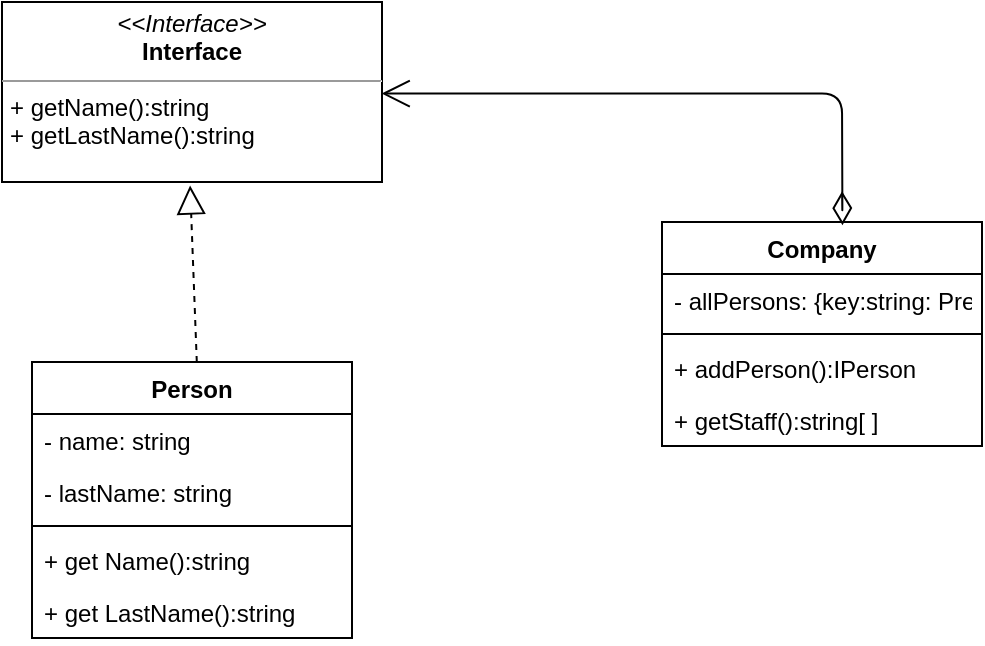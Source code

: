 <mxfile>
    <diagram name="Page-1" id="KY69GH7PF-7IZM2q5loz">
        <mxGraphModel dx="298" dy="197" grid="1" gridSize="10" guides="1" tooltips="1" connect="0" arrows="1" fold="1" page="1" pageScale="1" pageWidth="700" pageHeight="1000" math="0" shadow="0">
            <root>
                <mxCell id="0"/>
                <mxCell id="1" parent="0"/>
                <mxCell id="P7_4SP1dIB8VJYyrVd2D-2" value="Person" style="swimlane;fontStyle=1;align=center;verticalAlign=top;childLayout=stackLayout;horizontal=1;startSize=26;horizontalStack=0;resizeParent=1;resizeParentMax=0;resizeLast=0;collapsible=1;marginBottom=0;" parent="1" vertex="1">
                    <mxGeometry x="75" y="210" width="160" height="138" as="geometry"/>
                </mxCell>
                <mxCell id="P7_4SP1dIB8VJYyrVd2D-3" value="- name: string" style="text;strokeColor=none;fillColor=none;align=left;verticalAlign=top;spacingLeft=4;spacingRight=4;overflow=hidden;rotatable=0;points=[[0,0.5],[1,0.5]];portConstraint=eastwest;" parent="P7_4SP1dIB8VJYyrVd2D-2" vertex="1">
                    <mxGeometry y="26" width="160" height="26" as="geometry"/>
                </mxCell>
                <mxCell id="P7_4SP1dIB8VJYyrVd2D-6" value="- lastName: string" style="text;strokeColor=none;fillColor=none;align=left;verticalAlign=top;spacingLeft=4;spacingRight=4;overflow=hidden;rotatable=0;points=[[0,0.5],[1,0.5]];portConstraint=eastwest;" parent="P7_4SP1dIB8VJYyrVd2D-2" vertex="1">
                    <mxGeometry y="52" width="160" height="26" as="geometry"/>
                </mxCell>
                <mxCell id="P7_4SP1dIB8VJYyrVd2D-4" value="" style="line;strokeWidth=1;fillColor=none;align=left;verticalAlign=middle;spacingTop=-1;spacingLeft=3;spacingRight=3;rotatable=0;labelPosition=right;points=[];portConstraint=eastwest;strokeColor=inherit;" parent="P7_4SP1dIB8VJYyrVd2D-2" vertex="1">
                    <mxGeometry y="78" width="160" height="8" as="geometry"/>
                </mxCell>
                <mxCell id="P7_4SP1dIB8VJYyrVd2D-5" value="+ get Name():string" style="text;strokeColor=none;fillColor=none;align=left;verticalAlign=top;spacingLeft=4;spacingRight=4;overflow=hidden;rotatable=0;points=[[0,0.5],[1,0.5]];portConstraint=eastwest;" parent="P7_4SP1dIB8VJYyrVd2D-2" vertex="1">
                    <mxGeometry y="86" width="160" height="26" as="geometry"/>
                </mxCell>
                <mxCell id="P7_4SP1dIB8VJYyrVd2D-7" value="+ get LastName():string" style="text;strokeColor=none;fillColor=none;align=left;verticalAlign=top;spacingLeft=4;spacingRight=4;overflow=hidden;rotatable=0;points=[[0,0.5],[1,0.5]];portConstraint=eastwest;" parent="P7_4SP1dIB8VJYyrVd2D-2" vertex="1">
                    <mxGeometry y="112" width="160" height="26" as="geometry"/>
                </mxCell>
                <mxCell id="P7_4SP1dIB8VJYyrVd2D-9" value="Company" style="swimlane;fontStyle=1;align=center;verticalAlign=top;childLayout=stackLayout;horizontal=1;startSize=26;horizontalStack=0;resizeParent=1;resizeParentMax=0;resizeLast=0;collapsible=1;marginBottom=0;" parent="1" vertex="1">
                    <mxGeometry x="390" y="140" width="160" height="112" as="geometry"/>
                </mxCell>
                <mxCell id="P7_4SP1dIB8VJYyrVd2D-10" value="- allPersons: {key:string: Preson}" style="text;strokeColor=none;fillColor=none;align=left;verticalAlign=top;spacingLeft=4;spacingRight=4;overflow=hidden;rotatable=0;points=[[0,0.5],[1,0.5]];portConstraint=eastwest;" parent="P7_4SP1dIB8VJYyrVd2D-9" vertex="1">
                    <mxGeometry y="26" width="160" height="26" as="geometry"/>
                </mxCell>
                <mxCell id="P7_4SP1dIB8VJYyrVd2D-12" value="" style="line;strokeWidth=1;fillColor=none;align=left;verticalAlign=middle;spacingTop=-1;spacingLeft=3;spacingRight=3;rotatable=0;labelPosition=right;points=[];portConstraint=eastwest;strokeColor=inherit;" parent="P7_4SP1dIB8VJYyrVd2D-9" vertex="1">
                    <mxGeometry y="52" width="160" height="8" as="geometry"/>
                </mxCell>
                <mxCell id="P7_4SP1dIB8VJYyrVd2D-13" value="+ addPerson():IPerson" style="text;strokeColor=none;fillColor=none;align=left;verticalAlign=top;spacingLeft=4;spacingRight=4;overflow=hidden;rotatable=0;points=[[0,0.5],[1,0.5]];portConstraint=eastwest;" parent="P7_4SP1dIB8VJYyrVd2D-9" vertex="1">
                    <mxGeometry y="60" width="160" height="26" as="geometry"/>
                </mxCell>
                <mxCell id="P7_4SP1dIB8VJYyrVd2D-14" value="+ getStaff():string[ ]" style="text;strokeColor=none;fillColor=none;align=left;verticalAlign=top;spacingLeft=4;spacingRight=4;overflow=hidden;rotatable=0;points=[[0,0.5],[1,0.5]];portConstraint=eastwest;" parent="P7_4SP1dIB8VJYyrVd2D-9" vertex="1">
                    <mxGeometry y="86" width="160" height="26" as="geometry"/>
                </mxCell>
                <mxCell id="10" value="&lt;p style=&quot;margin:0px;margin-top:4px;text-align:center;&quot;&gt;&lt;i&gt;&amp;lt;&amp;lt;Interface&amp;gt;&amp;gt;&lt;/i&gt;&lt;br&gt;&lt;b&gt;Interface&lt;/b&gt;&lt;/p&gt;&lt;hr size=&quot;1&quot;&gt;&lt;p style=&quot;margin:0px;margin-left:4px;&quot;&gt;+ getName():string&lt;br&gt;+ getLastName():string&lt;/p&gt;" style="verticalAlign=top;align=left;overflow=fill;fontSize=12;fontFamily=Helvetica;html=1;" vertex="1" parent="1">
                    <mxGeometry x="60" y="30" width="190" height="90" as="geometry"/>
                </mxCell>
                <mxCell id="11" value="" style="endArrow=block;dashed=1;endFill=0;endSize=12;html=1;fontColor=#FFFFFF;entryX=0.495;entryY=1.019;entryDx=0;entryDy=0;entryPerimeter=0;exitX=0.515;exitY=0;exitDx=0;exitDy=0;exitPerimeter=0;" edge="1" parent="1" source="P7_4SP1dIB8VJYyrVd2D-2" target="10">
                    <mxGeometry width="160" relative="1" as="geometry">
                        <mxPoint x="240" y="220" as="sourcePoint"/>
                        <mxPoint x="400" y="220" as="targetPoint"/>
                    </mxGeometry>
                </mxCell>
                <mxCell id="12" value="" style="endArrow=open;html=1;endSize=12;startArrow=diamondThin;startSize=14;startFill=0;edgeStyle=orthogonalEdgeStyle;align=left;verticalAlign=bottom;fontColor=#FFFFFF;entryX=0.999;entryY=0.509;entryDx=0;entryDy=0;entryPerimeter=0;exitX=0.564;exitY=0.014;exitDx=0;exitDy=0;exitPerimeter=0;" edge="1" parent="1" source="P7_4SP1dIB8VJYyrVd2D-9" target="10">
                    <mxGeometry x="-1" y="3" relative="1" as="geometry">
                        <mxPoint x="240" y="220" as="sourcePoint"/>
                        <mxPoint x="400" y="220" as="targetPoint"/>
                        <Array as="points">
                            <mxPoint x="480" y="138"/>
                            <mxPoint x="480" y="138"/>
                            <mxPoint x="480" y="76"/>
                        </Array>
                    </mxGeometry>
                </mxCell>
            </root>
        </mxGraphModel>
    </diagram>
</mxfile>